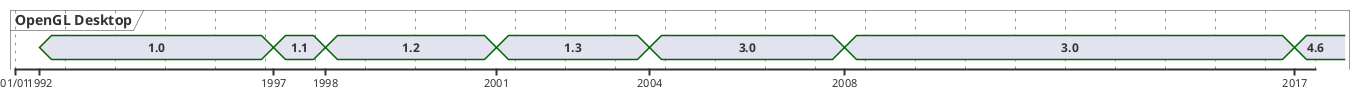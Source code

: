 {
  "sha1": "na4kktmmu0nsvztgirl6zbtndzu16z5",
  "insertion": {
    "when": "2024-06-04T17:28:38.327Z",
    "url": "https://github.com/plantuml/plantuml/issues/1020",
    "user": "plantuml@gmail.com"
  }
}
@startuml
scale 31536000 as 50 pixels

concise "OpenGL Desktop" as OD
manual time-axis

@1992/01/01
OD is {hidden}

@1992/06/30 as :1992
OD is 1.0

@1997/03/04 as :1997
OD is 1.1

@1998/03/16 as :1998
OD is 1.2

@2001/08/14 as :2001
OD is 1.3

@2004/09/07 as :2004
OD is 3.0

@2008/08/01 as :2008
OD is 3.0

@2017/07/31 as :2017
OD is 4.6

@enduml
